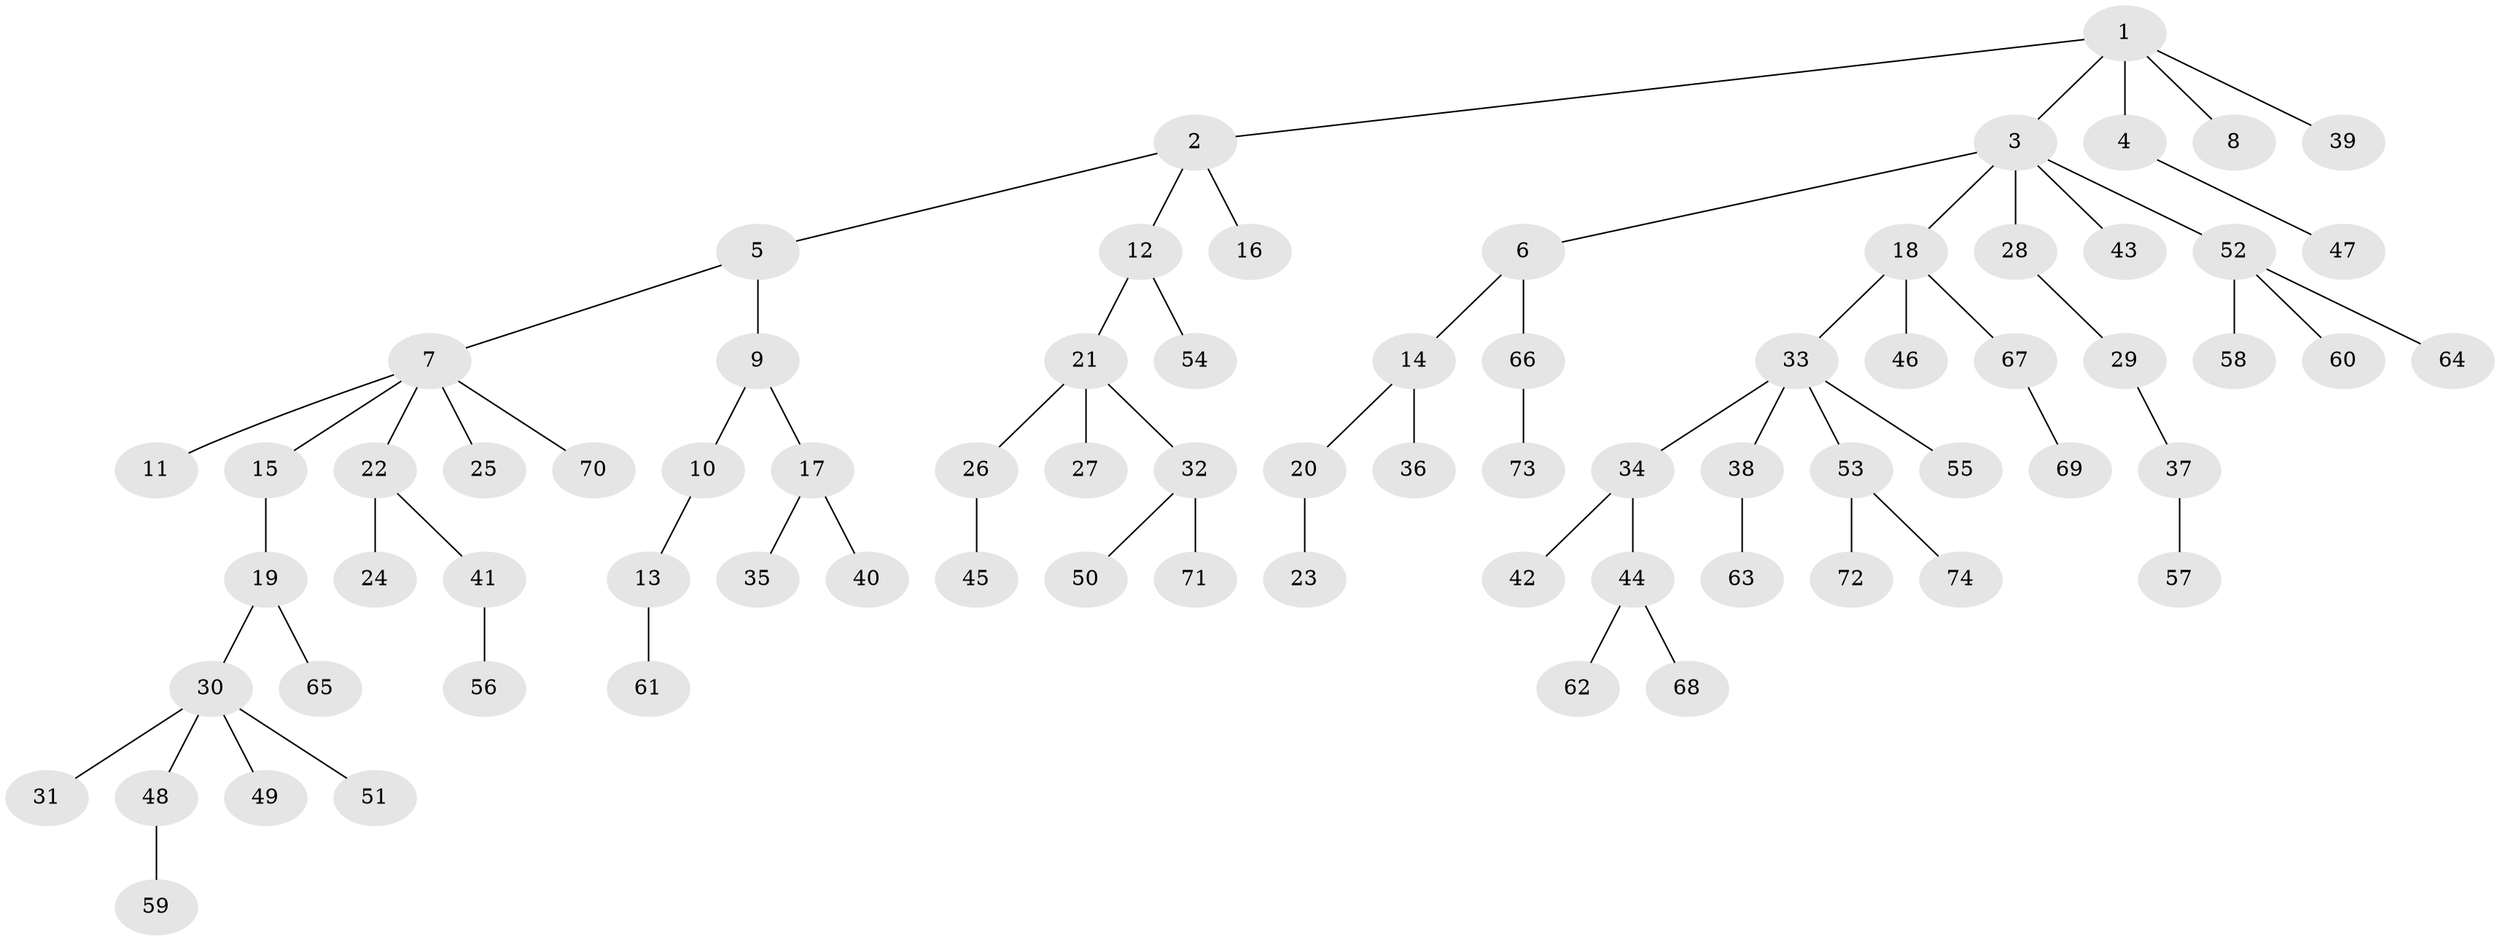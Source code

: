 // coarse degree distribution, {4: 0.08, 3: 0.08, 8: 0.02, 1: 0.64, 7: 0.02, 2: 0.12, 5: 0.02, 6: 0.02}
// Generated by graph-tools (version 1.1) at 2025/42/03/06/25 10:42:04]
// undirected, 74 vertices, 73 edges
graph export_dot {
graph [start="1"]
  node [color=gray90,style=filled];
  1;
  2;
  3;
  4;
  5;
  6;
  7;
  8;
  9;
  10;
  11;
  12;
  13;
  14;
  15;
  16;
  17;
  18;
  19;
  20;
  21;
  22;
  23;
  24;
  25;
  26;
  27;
  28;
  29;
  30;
  31;
  32;
  33;
  34;
  35;
  36;
  37;
  38;
  39;
  40;
  41;
  42;
  43;
  44;
  45;
  46;
  47;
  48;
  49;
  50;
  51;
  52;
  53;
  54;
  55;
  56;
  57;
  58;
  59;
  60;
  61;
  62;
  63;
  64;
  65;
  66;
  67;
  68;
  69;
  70;
  71;
  72;
  73;
  74;
  1 -- 2;
  1 -- 3;
  1 -- 4;
  1 -- 8;
  1 -- 39;
  2 -- 5;
  2 -- 12;
  2 -- 16;
  3 -- 6;
  3 -- 18;
  3 -- 28;
  3 -- 43;
  3 -- 52;
  4 -- 47;
  5 -- 7;
  5 -- 9;
  6 -- 14;
  6 -- 66;
  7 -- 11;
  7 -- 15;
  7 -- 22;
  7 -- 25;
  7 -- 70;
  9 -- 10;
  9 -- 17;
  10 -- 13;
  12 -- 21;
  12 -- 54;
  13 -- 61;
  14 -- 20;
  14 -- 36;
  15 -- 19;
  17 -- 35;
  17 -- 40;
  18 -- 33;
  18 -- 46;
  18 -- 67;
  19 -- 30;
  19 -- 65;
  20 -- 23;
  21 -- 26;
  21 -- 27;
  21 -- 32;
  22 -- 24;
  22 -- 41;
  26 -- 45;
  28 -- 29;
  29 -- 37;
  30 -- 31;
  30 -- 48;
  30 -- 49;
  30 -- 51;
  32 -- 50;
  32 -- 71;
  33 -- 34;
  33 -- 38;
  33 -- 53;
  33 -- 55;
  34 -- 42;
  34 -- 44;
  37 -- 57;
  38 -- 63;
  41 -- 56;
  44 -- 62;
  44 -- 68;
  48 -- 59;
  52 -- 58;
  52 -- 60;
  52 -- 64;
  53 -- 72;
  53 -- 74;
  66 -- 73;
  67 -- 69;
}
